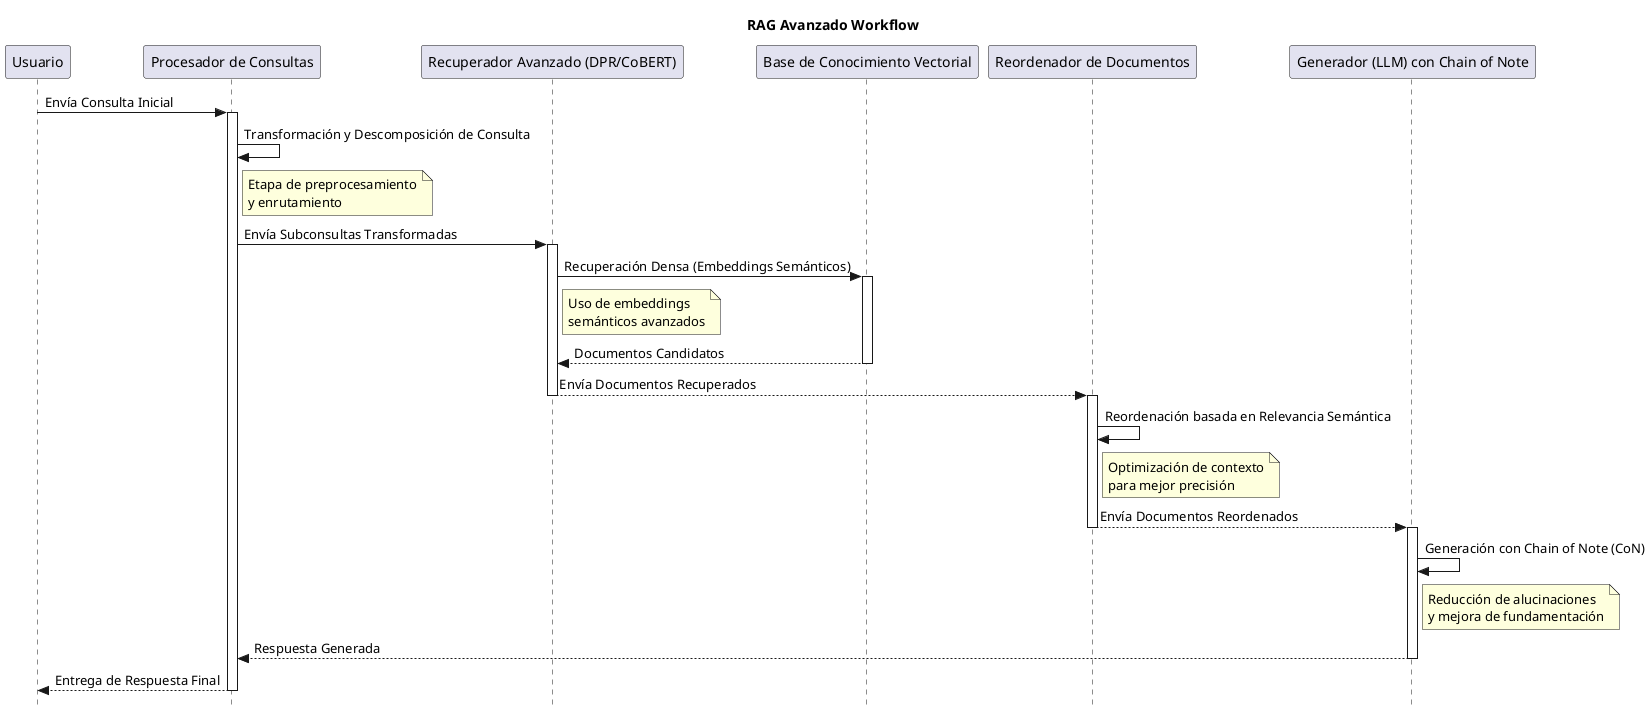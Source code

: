 @startuml
skinparam style strictuml

title RAG Avanzado Workflow

participant "Usuario" as User
participant "Procesador de Consultas" as QueryProcessor
participant "Recuperador Avanzado (DPR/CoBERT)" as AdvancedRetriever
participant "Base de Conocimiento Vectorial" as VectorDB
participant "Reordenador de Documentos" as DocumentReranker
participant "Generador (LLM) con Chain of Note" as LLMGenerator

User -> QueryProcessor: Envía Consulta Inicial
activate QueryProcessor

QueryProcessor -> QueryProcessor: Transformación y Descomposición de Consulta
note right of QueryProcessor: Etapa de preprocesamiento\ny enrutamiento

QueryProcessor -> AdvancedRetriever: Envía Subconsultas Transformadas
activate AdvancedRetriever

AdvancedRetriever -> VectorDB: Recuperación Densa (Embeddings Semánticos)
activate VectorDB
note right of AdvancedRetriever: Uso de embeddings\nsemánticos avanzados
VectorDB --> AdvancedRetriever: Documentos Candidatos
deactivate VectorDB

AdvancedRetriever --> DocumentReranker: Envía Documentos Recuperados
deactivate AdvancedRetriever
activate DocumentReranker

DocumentReranker -> DocumentReranker: Reordenación basada en Relevancia Semántica
note right of DocumentReranker: Optimización de contexto\npara mejor precisión

DocumentReranker --> LLMGenerator: Envía Documentos Reordenados
deactivate DocumentReranker
activate LLMGenerator

LLMGenerator -> LLMGenerator: Generación con Chain of Note (CoN)
note right of LLMGenerator: Reducción de alucinaciones\ny mejora de fundamentación

LLMGenerator --> QueryProcessor: Respuesta Generada
deactivate LLMGenerator

QueryProcessor --> User: Entrega de Respuesta Final
deactivate QueryProcessor

@enduml